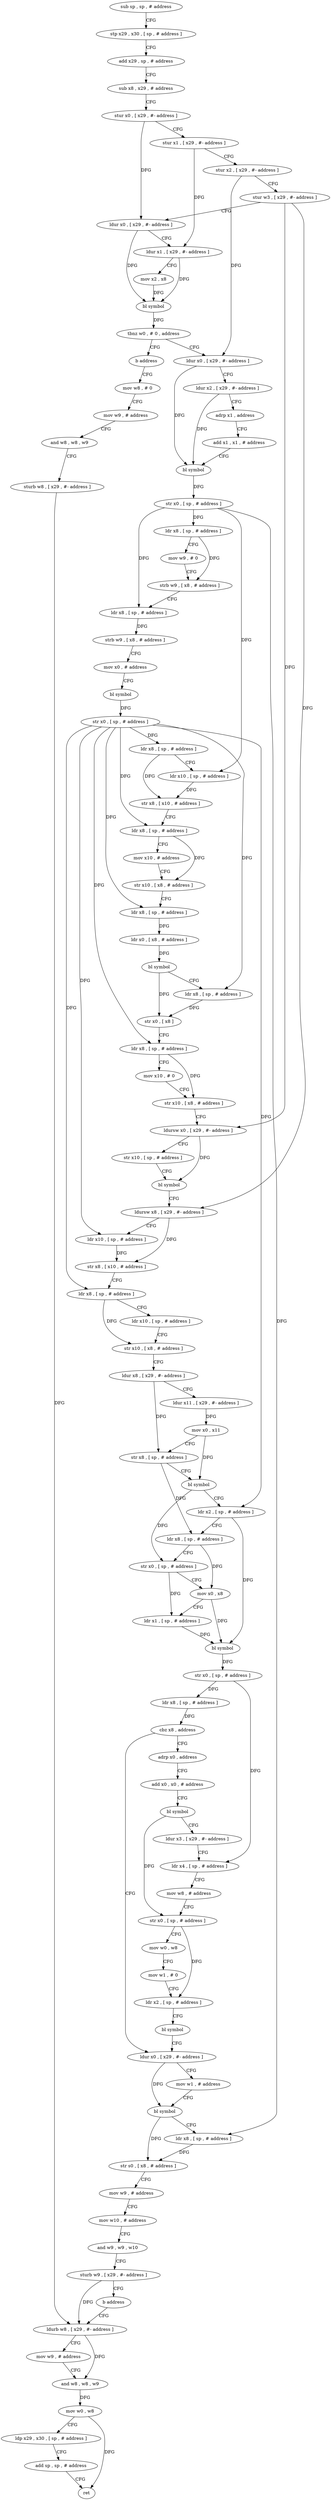 digraph "func" {
"4290964" [label = "sub sp , sp , # address" ]
"4290968" [label = "stp x29 , x30 , [ sp , # address ]" ]
"4290972" [label = "add x29 , sp , # address" ]
"4290976" [label = "sub x8 , x29 , # address" ]
"4290980" [label = "stur x0 , [ x29 , #- address ]" ]
"4290984" [label = "stur x1 , [ x29 , #- address ]" ]
"4290988" [label = "stur x2 , [ x29 , #- address ]" ]
"4290992" [label = "stur w3 , [ x29 , #- address ]" ]
"4290996" [label = "ldur x0 , [ x29 , #- address ]" ]
"4291000" [label = "ldur x1 , [ x29 , #- address ]" ]
"4291004" [label = "mov x2 , x8" ]
"4291008" [label = "bl symbol" ]
"4291012" [label = "tbnz w0 , # 0 , address" ]
"4291020" [label = "ldur x0 , [ x29 , #- address ]" ]
"4291016" [label = "b address" ]
"4291024" [label = "ldur x2 , [ x29 , #- address ]" ]
"4291028" [label = "adrp x1 , address" ]
"4291032" [label = "add x1 , x1 , # address" ]
"4291036" [label = "bl symbol" ]
"4291040" [label = "str x0 , [ sp , # address ]" ]
"4291044" [label = "ldr x8 , [ sp , # address ]" ]
"4291048" [label = "mov w9 , # 0" ]
"4291052" [label = "strb w9 , [ x8 , # address ]" ]
"4291056" [label = "ldr x8 , [ sp , # address ]" ]
"4291060" [label = "strb w9 , [ x8 , # address ]" ]
"4291064" [label = "mov x0 , # address" ]
"4291068" [label = "bl symbol" ]
"4291072" [label = "str x0 , [ sp , # address ]" ]
"4291076" [label = "ldr x8 , [ sp , # address ]" ]
"4291080" [label = "ldr x10 , [ sp , # address ]" ]
"4291084" [label = "str x8 , [ x10 , # address ]" ]
"4291088" [label = "ldr x8 , [ sp , # address ]" ]
"4291092" [label = "mov x10 , # address" ]
"4291096" [label = "str x10 , [ x8 , # address ]" ]
"4291100" [label = "ldr x8 , [ sp , # address ]" ]
"4291104" [label = "ldr x0 , [ x8 , # address ]" ]
"4291108" [label = "bl symbol" ]
"4291112" [label = "ldr x8 , [ sp , # address ]" ]
"4291116" [label = "str x0 , [ x8 ]" ]
"4291120" [label = "ldr x8 , [ sp , # address ]" ]
"4291124" [label = "mov x10 , # 0" ]
"4291128" [label = "str x10 , [ x8 , # address ]" ]
"4291132" [label = "ldursw x0 , [ x29 , #- address ]" ]
"4291136" [label = "str x10 , [ sp , # address ]" ]
"4291140" [label = "bl symbol" ]
"4291144" [label = "ldursw x8 , [ x29 , #- address ]" ]
"4291148" [label = "ldr x10 , [ sp , # address ]" ]
"4291152" [label = "str x8 , [ x10 , # address ]" ]
"4291156" [label = "ldr x8 , [ sp , # address ]" ]
"4291160" [label = "ldr x10 , [ sp , # address ]" ]
"4291164" [label = "str x10 , [ x8 , # address ]" ]
"4291168" [label = "ldur x8 , [ x29 , #- address ]" ]
"4291172" [label = "ldur x11 , [ x29 , #- address ]" ]
"4291176" [label = "mov x0 , x11" ]
"4291180" [label = "str x8 , [ sp , # address ]" ]
"4291184" [label = "bl symbol" ]
"4291188" [label = "ldr x2 , [ sp , # address ]" ]
"4291192" [label = "ldr x8 , [ sp , # address ]" ]
"4291196" [label = "str x0 , [ sp , # address ]" ]
"4291200" [label = "mov x0 , x8" ]
"4291204" [label = "ldr x1 , [ sp , # address ]" ]
"4291208" [label = "bl symbol" ]
"4291212" [label = "str x0 , [ sp , # address ]" ]
"4291216" [label = "ldr x8 , [ sp , # address ]" ]
"4291220" [label = "cbz x8 , address" ]
"4291268" [label = "ldur x0 , [ x29 , #- address ]" ]
"4291224" [label = "adrp x0 , address" ]
"4291308" [label = "mov w8 , # 0" ]
"4291272" [label = "mov w1 , # address" ]
"4291276" [label = "bl symbol" ]
"4291280" [label = "ldr x8 , [ sp , # address ]" ]
"4291284" [label = "str s0 , [ x8 , # address ]" ]
"4291288" [label = "mov w9 , # address" ]
"4291292" [label = "mov w10 , # address" ]
"4291296" [label = "and w9 , w9 , w10" ]
"4291300" [label = "sturb w9 , [ x29 , #- address ]" ]
"4291304" [label = "b address" ]
"4291324" [label = "ldurb w8 , [ x29 , #- address ]" ]
"4291228" [label = "add x0 , x0 , # address" ]
"4291232" [label = "bl symbol" ]
"4291236" [label = "ldur x3 , [ x29 , #- address ]" ]
"4291240" [label = "ldr x4 , [ sp , # address ]" ]
"4291244" [label = "mov w8 , # address" ]
"4291248" [label = "str x0 , [ sp , # address ]" ]
"4291252" [label = "mov w0 , w8" ]
"4291256" [label = "mov w1 , # 0" ]
"4291260" [label = "ldr x2 , [ sp , # address ]" ]
"4291264" [label = "bl symbol" ]
"4291312" [label = "mov w9 , # address" ]
"4291316" [label = "and w8 , w8 , w9" ]
"4291320" [label = "sturb w8 , [ x29 , #- address ]" ]
"4291328" [label = "mov w9 , # address" ]
"4291332" [label = "and w8 , w8 , w9" ]
"4291336" [label = "mov w0 , w8" ]
"4291340" [label = "ldp x29 , x30 , [ sp , # address ]" ]
"4291344" [label = "add sp , sp , # address" ]
"4291348" [label = "ret" ]
"4290964" -> "4290968" [ label = "CFG" ]
"4290968" -> "4290972" [ label = "CFG" ]
"4290972" -> "4290976" [ label = "CFG" ]
"4290976" -> "4290980" [ label = "CFG" ]
"4290980" -> "4290984" [ label = "CFG" ]
"4290980" -> "4290996" [ label = "DFG" ]
"4290984" -> "4290988" [ label = "CFG" ]
"4290984" -> "4291000" [ label = "DFG" ]
"4290988" -> "4290992" [ label = "CFG" ]
"4290988" -> "4291020" [ label = "DFG" ]
"4290992" -> "4290996" [ label = "CFG" ]
"4290992" -> "4291132" [ label = "DFG" ]
"4290992" -> "4291144" [ label = "DFG" ]
"4290996" -> "4291000" [ label = "CFG" ]
"4290996" -> "4291008" [ label = "DFG" ]
"4291000" -> "4291004" [ label = "CFG" ]
"4291000" -> "4291008" [ label = "DFG" ]
"4291004" -> "4291008" [ label = "DFG" ]
"4291008" -> "4291012" [ label = "DFG" ]
"4291012" -> "4291020" [ label = "CFG" ]
"4291012" -> "4291016" [ label = "CFG" ]
"4291020" -> "4291024" [ label = "CFG" ]
"4291020" -> "4291036" [ label = "DFG" ]
"4291016" -> "4291308" [ label = "CFG" ]
"4291024" -> "4291028" [ label = "CFG" ]
"4291024" -> "4291036" [ label = "DFG" ]
"4291028" -> "4291032" [ label = "CFG" ]
"4291032" -> "4291036" [ label = "CFG" ]
"4291036" -> "4291040" [ label = "DFG" ]
"4291040" -> "4291044" [ label = "DFG" ]
"4291040" -> "4291056" [ label = "DFG" ]
"4291040" -> "4291080" [ label = "DFG" ]
"4291040" -> "4291280" [ label = "DFG" ]
"4291044" -> "4291048" [ label = "CFG" ]
"4291044" -> "4291052" [ label = "DFG" ]
"4291048" -> "4291052" [ label = "CFG" ]
"4291052" -> "4291056" [ label = "CFG" ]
"4291056" -> "4291060" [ label = "DFG" ]
"4291060" -> "4291064" [ label = "CFG" ]
"4291064" -> "4291068" [ label = "CFG" ]
"4291068" -> "4291072" [ label = "DFG" ]
"4291072" -> "4291076" [ label = "DFG" ]
"4291072" -> "4291088" [ label = "DFG" ]
"4291072" -> "4291100" [ label = "DFG" ]
"4291072" -> "4291112" [ label = "DFG" ]
"4291072" -> "4291120" [ label = "DFG" ]
"4291072" -> "4291148" [ label = "DFG" ]
"4291072" -> "4291156" [ label = "DFG" ]
"4291072" -> "4291188" [ label = "DFG" ]
"4291076" -> "4291080" [ label = "CFG" ]
"4291076" -> "4291084" [ label = "DFG" ]
"4291080" -> "4291084" [ label = "DFG" ]
"4291084" -> "4291088" [ label = "CFG" ]
"4291088" -> "4291092" [ label = "CFG" ]
"4291088" -> "4291096" [ label = "DFG" ]
"4291092" -> "4291096" [ label = "CFG" ]
"4291096" -> "4291100" [ label = "CFG" ]
"4291100" -> "4291104" [ label = "DFG" ]
"4291104" -> "4291108" [ label = "DFG" ]
"4291108" -> "4291112" [ label = "CFG" ]
"4291108" -> "4291116" [ label = "DFG" ]
"4291112" -> "4291116" [ label = "DFG" ]
"4291116" -> "4291120" [ label = "CFG" ]
"4291120" -> "4291124" [ label = "CFG" ]
"4291120" -> "4291128" [ label = "DFG" ]
"4291124" -> "4291128" [ label = "CFG" ]
"4291128" -> "4291132" [ label = "CFG" ]
"4291132" -> "4291136" [ label = "CFG" ]
"4291132" -> "4291140" [ label = "DFG" ]
"4291136" -> "4291140" [ label = "CFG" ]
"4291140" -> "4291144" [ label = "CFG" ]
"4291144" -> "4291148" [ label = "CFG" ]
"4291144" -> "4291152" [ label = "DFG" ]
"4291148" -> "4291152" [ label = "DFG" ]
"4291152" -> "4291156" [ label = "CFG" ]
"4291156" -> "4291160" [ label = "CFG" ]
"4291156" -> "4291164" [ label = "DFG" ]
"4291160" -> "4291164" [ label = "CFG" ]
"4291164" -> "4291168" [ label = "CFG" ]
"4291168" -> "4291172" [ label = "CFG" ]
"4291168" -> "4291180" [ label = "DFG" ]
"4291172" -> "4291176" [ label = "DFG" ]
"4291176" -> "4291180" [ label = "CFG" ]
"4291176" -> "4291184" [ label = "DFG" ]
"4291180" -> "4291184" [ label = "CFG" ]
"4291180" -> "4291192" [ label = "DFG" ]
"4291184" -> "4291188" [ label = "CFG" ]
"4291184" -> "4291196" [ label = "DFG" ]
"4291188" -> "4291192" [ label = "CFG" ]
"4291188" -> "4291208" [ label = "DFG" ]
"4291192" -> "4291196" [ label = "CFG" ]
"4291192" -> "4291200" [ label = "DFG" ]
"4291196" -> "4291200" [ label = "CFG" ]
"4291196" -> "4291204" [ label = "DFG" ]
"4291200" -> "4291204" [ label = "CFG" ]
"4291200" -> "4291208" [ label = "DFG" ]
"4291204" -> "4291208" [ label = "DFG" ]
"4291208" -> "4291212" [ label = "DFG" ]
"4291212" -> "4291216" [ label = "DFG" ]
"4291212" -> "4291240" [ label = "DFG" ]
"4291216" -> "4291220" [ label = "DFG" ]
"4291220" -> "4291268" [ label = "CFG" ]
"4291220" -> "4291224" [ label = "CFG" ]
"4291268" -> "4291272" [ label = "CFG" ]
"4291268" -> "4291276" [ label = "DFG" ]
"4291224" -> "4291228" [ label = "CFG" ]
"4291308" -> "4291312" [ label = "CFG" ]
"4291272" -> "4291276" [ label = "CFG" ]
"4291276" -> "4291280" [ label = "CFG" ]
"4291276" -> "4291284" [ label = "DFG" ]
"4291280" -> "4291284" [ label = "DFG" ]
"4291284" -> "4291288" [ label = "CFG" ]
"4291288" -> "4291292" [ label = "CFG" ]
"4291292" -> "4291296" [ label = "CFG" ]
"4291296" -> "4291300" [ label = "CFG" ]
"4291300" -> "4291304" [ label = "CFG" ]
"4291300" -> "4291324" [ label = "DFG" ]
"4291304" -> "4291324" [ label = "CFG" ]
"4291324" -> "4291328" [ label = "CFG" ]
"4291324" -> "4291332" [ label = "DFG" ]
"4291228" -> "4291232" [ label = "CFG" ]
"4291232" -> "4291236" [ label = "CFG" ]
"4291232" -> "4291248" [ label = "DFG" ]
"4291236" -> "4291240" [ label = "CFG" ]
"4291240" -> "4291244" [ label = "CFG" ]
"4291244" -> "4291248" [ label = "CFG" ]
"4291248" -> "4291252" [ label = "CFG" ]
"4291248" -> "4291260" [ label = "DFG" ]
"4291252" -> "4291256" [ label = "CFG" ]
"4291256" -> "4291260" [ label = "CFG" ]
"4291260" -> "4291264" [ label = "CFG" ]
"4291264" -> "4291268" [ label = "CFG" ]
"4291312" -> "4291316" [ label = "CFG" ]
"4291316" -> "4291320" [ label = "CFG" ]
"4291320" -> "4291324" [ label = "DFG" ]
"4291328" -> "4291332" [ label = "CFG" ]
"4291332" -> "4291336" [ label = "DFG" ]
"4291336" -> "4291340" [ label = "CFG" ]
"4291336" -> "4291348" [ label = "DFG" ]
"4291340" -> "4291344" [ label = "CFG" ]
"4291344" -> "4291348" [ label = "CFG" ]
}
